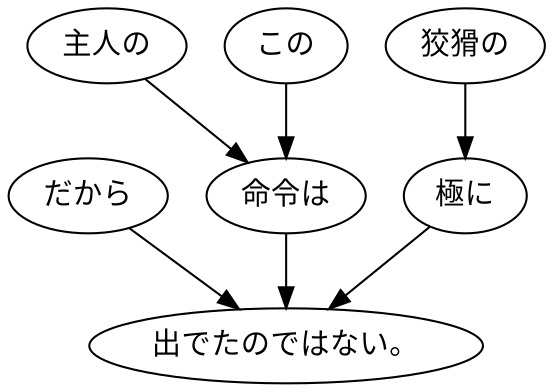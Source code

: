 digraph graph4573 {
	node0 [label="だから"];
	node1 [label="主人の"];
	node2 [label="この"];
	node3 [label="命令は"];
	node4 [label="狡猾の"];
	node5 [label="極に"];
	node6 [label="出でたのではない。"];
	node0 -> node6;
	node1 -> node3;
	node2 -> node3;
	node3 -> node6;
	node4 -> node5;
	node5 -> node6;
}
